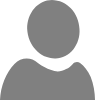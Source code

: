 <mxfile version="20.8.23" type="github">
  <diagram name="第 1 页" id="NYzX_QxbxuXhN7H5Xcrf">
    <mxGraphModel dx="1084" dy="539" grid="1" gridSize="10" guides="1" tooltips="1" connect="1" arrows="1" fold="1" page="1" pageScale="1" pageWidth="827" pageHeight="1169" math="0" shadow="0">
      <root>
        <mxCell id="0" />
        <mxCell id="1" parent="0" />
        <mxCell id="tceClB1WPFCZ8LIMCRth-1" value="" style="verticalLabelPosition=bottom;html=1;verticalAlign=top;align=center;strokeColor=none;fillColor=#808080;shape=mxgraph.azure.user;fontSize=14;" vertex="1" parent="1">
          <mxGeometry x="60" y="190" width="47.5" height="50" as="geometry" />
        </mxCell>
      </root>
    </mxGraphModel>
  </diagram>
</mxfile>
